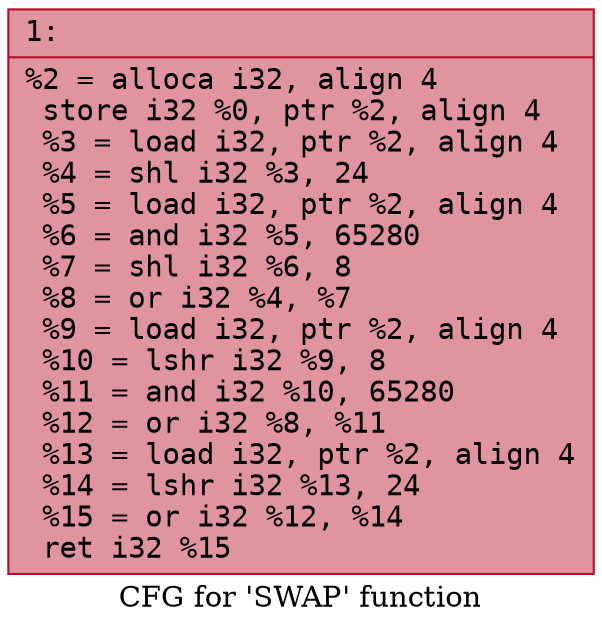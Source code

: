 digraph "CFG for 'SWAP' function" {
	label="CFG for 'SWAP' function";

	Node0x600000916da0 [shape=record,color="#b70d28ff", style=filled, fillcolor="#b70d2870" fontname="Courier",label="{1:\l|  %2 = alloca i32, align 4\l  store i32 %0, ptr %2, align 4\l  %3 = load i32, ptr %2, align 4\l  %4 = shl i32 %3, 24\l  %5 = load i32, ptr %2, align 4\l  %6 = and i32 %5, 65280\l  %7 = shl i32 %6, 8\l  %8 = or i32 %4, %7\l  %9 = load i32, ptr %2, align 4\l  %10 = lshr i32 %9, 8\l  %11 = and i32 %10, 65280\l  %12 = or i32 %8, %11\l  %13 = load i32, ptr %2, align 4\l  %14 = lshr i32 %13, 24\l  %15 = or i32 %12, %14\l  ret i32 %15\l}"];
}
